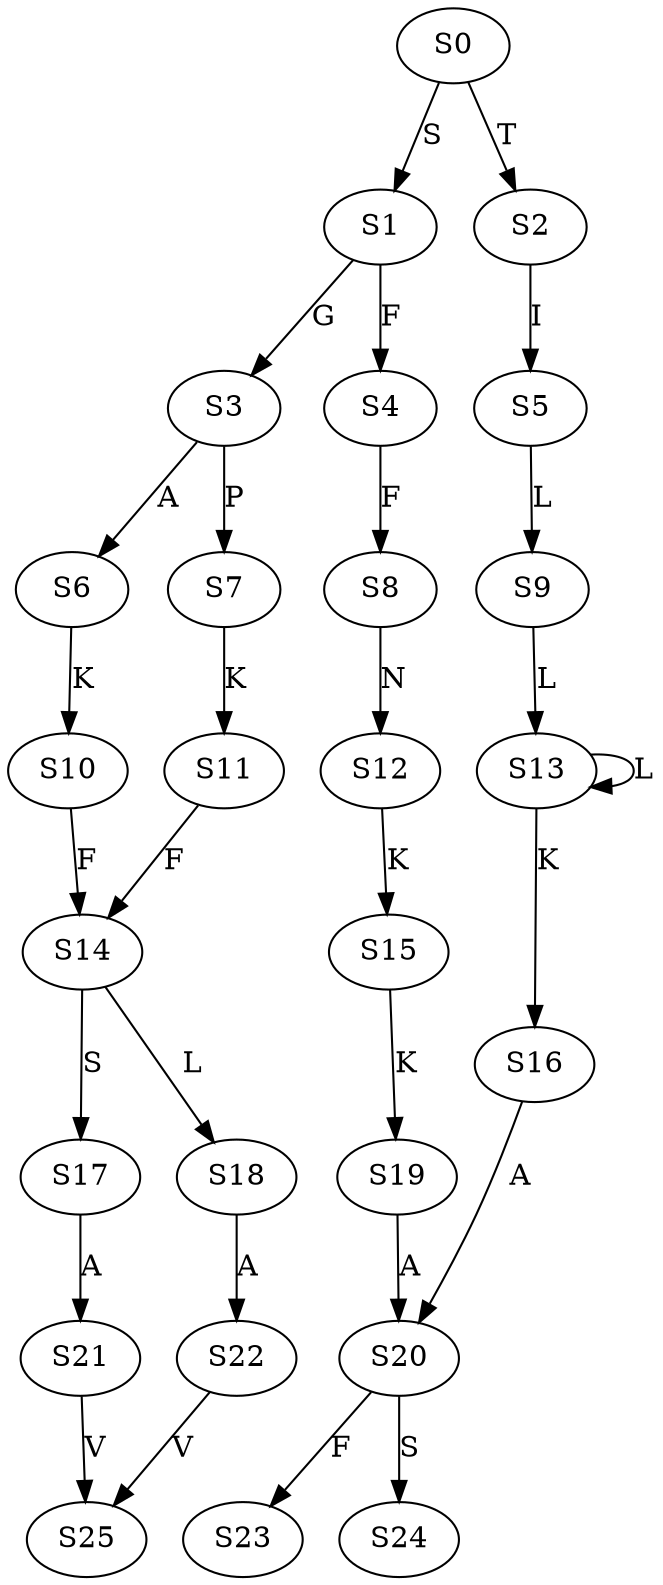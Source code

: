 strict digraph  {
	S0 -> S1 [ label = S ];
	S0 -> S2 [ label = T ];
	S1 -> S3 [ label = G ];
	S1 -> S4 [ label = F ];
	S2 -> S5 [ label = I ];
	S3 -> S6 [ label = A ];
	S3 -> S7 [ label = P ];
	S4 -> S8 [ label = F ];
	S5 -> S9 [ label = L ];
	S6 -> S10 [ label = K ];
	S7 -> S11 [ label = K ];
	S8 -> S12 [ label = N ];
	S9 -> S13 [ label = L ];
	S10 -> S14 [ label = F ];
	S11 -> S14 [ label = F ];
	S12 -> S15 [ label = K ];
	S13 -> S16 [ label = K ];
	S13 -> S13 [ label = L ];
	S14 -> S17 [ label = S ];
	S14 -> S18 [ label = L ];
	S15 -> S19 [ label = K ];
	S16 -> S20 [ label = A ];
	S17 -> S21 [ label = A ];
	S18 -> S22 [ label = A ];
	S19 -> S20 [ label = A ];
	S20 -> S23 [ label = F ];
	S20 -> S24 [ label = S ];
	S21 -> S25 [ label = V ];
	S22 -> S25 [ label = V ];
}
